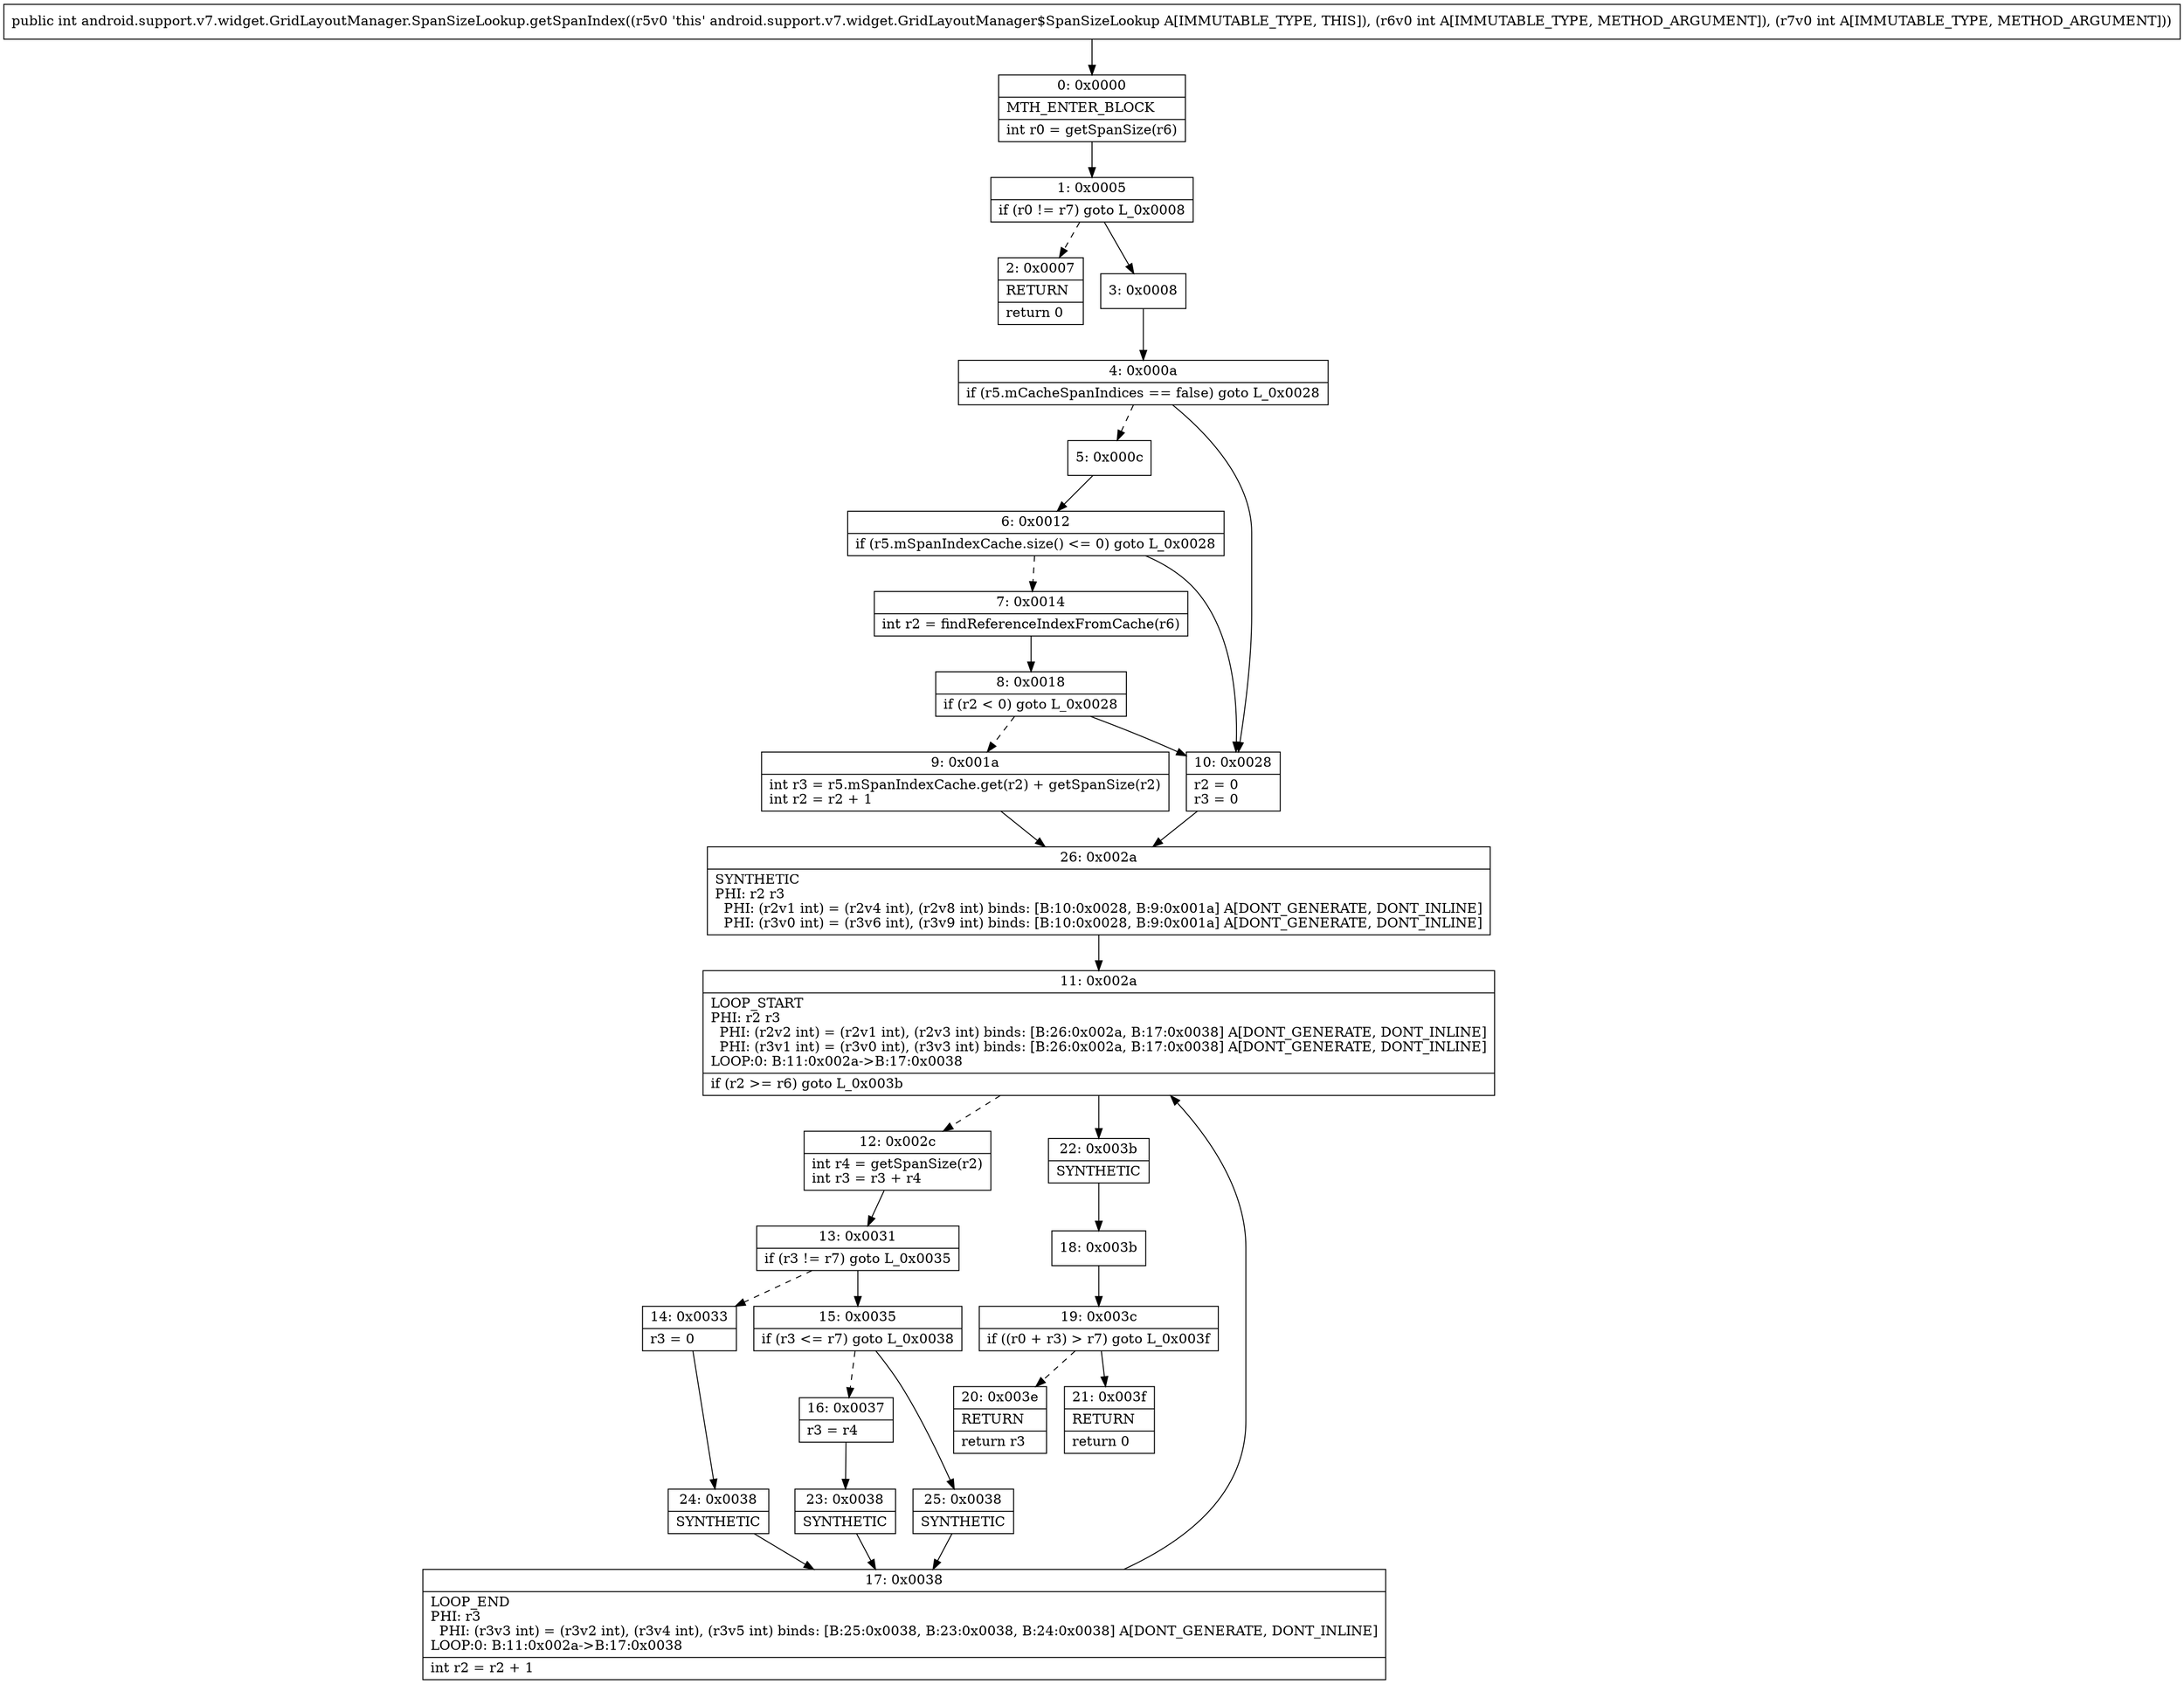 digraph "CFG forandroid.support.v7.widget.GridLayoutManager.SpanSizeLookup.getSpanIndex(II)I" {
Node_0 [shape=record,label="{0\:\ 0x0000|MTH_ENTER_BLOCK\l|int r0 = getSpanSize(r6)\l}"];
Node_1 [shape=record,label="{1\:\ 0x0005|if (r0 != r7) goto L_0x0008\l}"];
Node_2 [shape=record,label="{2\:\ 0x0007|RETURN\l|return 0\l}"];
Node_3 [shape=record,label="{3\:\ 0x0008}"];
Node_4 [shape=record,label="{4\:\ 0x000a|if (r5.mCacheSpanIndices == false) goto L_0x0028\l}"];
Node_5 [shape=record,label="{5\:\ 0x000c}"];
Node_6 [shape=record,label="{6\:\ 0x0012|if (r5.mSpanIndexCache.size() \<= 0) goto L_0x0028\l}"];
Node_7 [shape=record,label="{7\:\ 0x0014|int r2 = findReferenceIndexFromCache(r6)\l}"];
Node_8 [shape=record,label="{8\:\ 0x0018|if (r2 \< 0) goto L_0x0028\l}"];
Node_9 [shape=record,label="{9\:\ 0x001a|int r3 = r5.mSpanIndexCache.get(r2) + getSpanSize(r2)\lint r2 = r2 + 1\l}"];
Node_10 [shape=record,label="{10\:\ 0x0028|r2 = 0\lr3 = 0\l}"];
Node_11 [shape=record,label="{11\:\ 0x002a|LOOP_START\lPHI: r2 r3 \l  PHI: (r2v2 int) = (r2v1 int), (r2v3 int) binds: [B:26:0x002a, B:17:0x0038] A[DONT_GENERATE, DONT_INLINE]\l  PHI: (r3v1 int) = (r3v0 int), (r3v3 int) binds: [B:26:0x002a, B:17:0x0038] A[DONT_GENERATE, DONT_INLINE]\lLOOP:0: B:11:0x002a\-\>B:17:0x0038\l|if (r2 \>= r6) goto L_0x003b\l}"];
Node_12 [shape=record,label="{12\:\ 0x002c|int r4 = getSpanSize(r2)\lint r3 = r3 + r4\l}"];
Node_13 [shape=record,label="{13\:\ 0x0031|if (r3 != r7) goto L_0x0035\l}"];
Node_14 [shape=record,label="{14\:\ 0x0033|r3 = 0\l}"];
Node_15 [shape=record,label="{15\:\ 0x0035|if (r3 \<= r7) goto L_0x0038\l}"];
Node_16 [shape=record,label="{16\:\ 0x0037|r3 = r4\l}"];
Node_17 [shape=record,label="{17\:\ 0x0038|LOOP_END\lPHI: r3 \l  PHI: (r3v3 int) = (r3v2 int), (r3v4 int), (r3v5 int) binds: [B:25:0x0038, B:23:0x0038, B:24:0x0038] A[DONT_GENERATE, DONT_INLINE]\lLOOP:0: B:11:0x002a\-\>B:17:0x0038\l|int r2 = r2 + 1\l}"];
Node_18 [shape=record,label="{18\:\ 0x003b}"];
Node_19 [shape=record,label="{19\:\ 0x003c|if ((r0 + r3) \> r7) goto L_0x003f\l}"];
Node_20 [shape=record,label="{20\:\ 0x003e|RETURN\l|return r3\l}"];
Node_21 [shape=record,label="{21\:\ 0x003f|RETURN\l|return 0\l}"];
Node_22 [shape=record,label="{22\:\ 0x003b|SYNTHETIC\l}"];
Node_23 [shape=record,label="{23\:\ 0x0038|SYNTHETIC\l}"];
Node_24 [shape=record,label="{24\:\ 0x0038|SYNTHETIC\l}"];
Node_25 [shape=record,label="{25\:\ 0x0038|SYNTHETIC\l}"];
Node_26 [shape=record,label="{26\:\ 0x002a|SYNTHETIC\lPHI: r2 r3 \l  PHI: (r2v1 int) = (r2v4 int), (r2v8 int) binds: [B:10:0x0028, B:9:0x001a] A[DONT_GENERATE, DONT_INLINE]\l  PHI: (r3v0 int) = (r3v6 int), (r3v9 int) binds: [B:10:0x0028, B:9:0x001a] A[DONT_GENERATE, DONT_INLINE]\l}"];
MethodNode[shape=record,label="{public int android.support.v7.widget.GridLayoutManager.SpanSizeLookup.getSpanIndex((r5v0 'this' android.support.v7.widget.GridLayoutManager$SpanSizeLookup A[IMMUTABLE_TYPE, THIS]), (r6v0 int A[IMMUTABLE_TYPE, METHOD_ARGUMENT]), (r7v0 int A[IMMUTABLE_TYPE, METHOD_ARGUMENT])) }"];
MethodNode -> Node_0;
Node_0 -> Node_1;
Node_1 -> Node_2[style=dashed];
Node_1 -> Node_3;
Node_3 -> Node_4;
Node_4 -> Node_5[style=dashed];
Node_4 -> Node_10;
Node_5 -> Node_6;
Node_6 -> Node_7[style=dashed];
Node_6 -> Node_10;
Node_7 -> Node_8;
Node_8 -> Node_9[style=dashed];
Node_8 -> Node_10;
Node_9 -> Node_26;
Node_10 -> Node_26;
Node_11 -> Node_12[style=dashed];
Node_11 -> Node_22;
Node_12 -> Node_13;
Node_13 -> Node_14[style=dashed];
Node_13 -> Node_15;
Node_14 -> Node_24;
Node_15 -> Node_16[style=dashed];
Node_15 -> Node_25;
Node_16 -> Node_23;
Node_17 -> Node_11;
Node_18 -> Node_19;
Node_19 -> Node_20[style=dashed];
Node_19 -> Node_21;
Node_22 -> Node_18;
Node_23 -> Node_17;
Node_24 -> Node_17;
Node_25 -> Node_17;
Node_26 -> Node_11;
}

